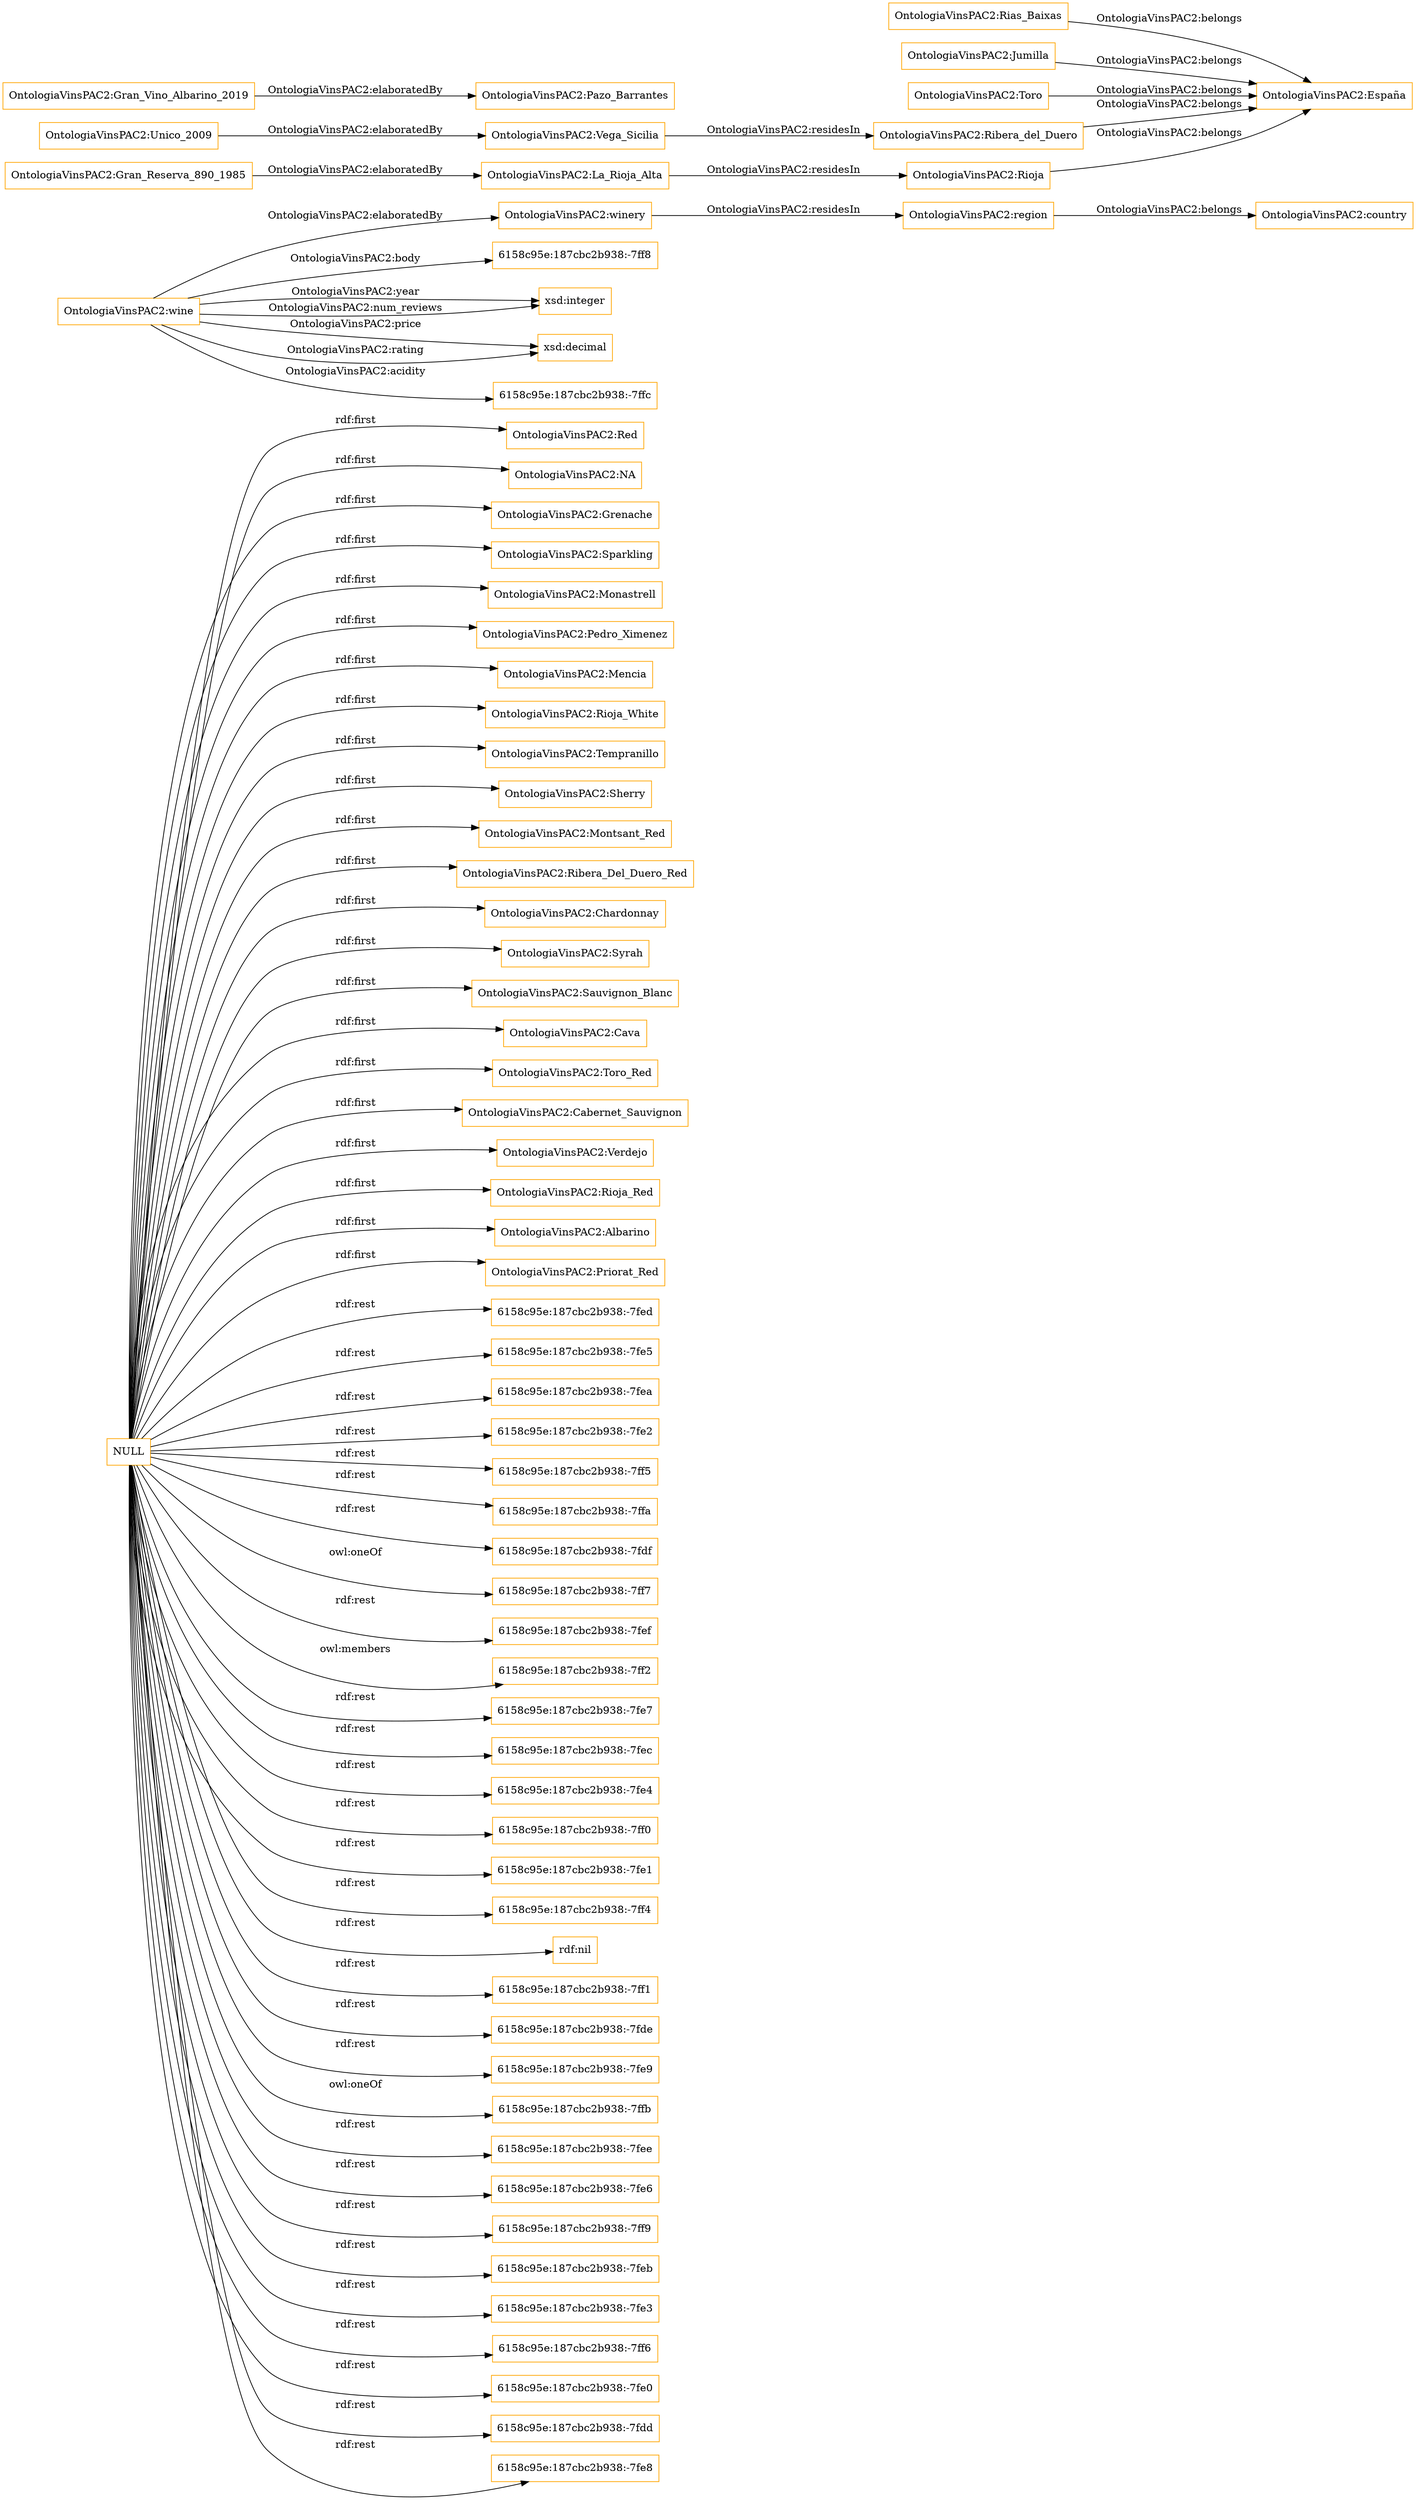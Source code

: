 digraph ar2dtool_diagram { 
rankdir=LR;
size="1501"
node [shape = rectangle, color="orange"]; "OntologiaVinsPAC2:Red" "OntologiaVinsPAC2:NA" "OntologiaVinsPAC2:Grenache" "OntologiaVinsPAC2:country" "OntologiaVinsPAC2:Sparkling" "OntologiaVinsPAC2:Monastrell" "OntologiaVinsPAC2:Pedro_Ximenez" "OntologiaVinsPAC2:Mencia" "OntologiaVinsPAC2:Rioja_White" "OntologiaVinsPAC2:Tempranillo" "OntologiaVinsPAC2:Sherry" "OntologiaVinsPAC2:Montsant_Red" "OntologiaVinsPAC2:Ribera_Del_Duero_Red" "OntologiaVinsPAC2:Chardonnay" "OntologiaVinsPAC2:Syrah" "OntologiaVinsPAC2:region" "OntologiaVinsPAC2:Sauvignon_Blanc" "OntologiaVinsPAC2:Cava" "OntologiaVinsPAC2:Toro_Red" "OntologiaVinsPAC2:Cabernet_Sauvignon" "OntologiaVinsPAC2:Verdejo" "OntologiaVinsPAC2:wine" "OntologiaVinsPAC2:Rioja_Red" "OntologiaVinsPAC2:Albarino" "OntologiaVinsPAC2:Priorat_Red" "OntologiaVinsPAC2:winery" ; /*classes style*/
	"NULL" -> "6158c95e:187cbc2b938:-7fed" [ label = "rdf:rest" ];
	"NULL" -> "OntologiaVinsPAC2:Grenache" [ label = "rdf:first" ];
	"NULL" -> "6158c95e:187cbc2b938:-7fe5" [ label = "rdf:rest" ];
	"NULL" -> "6158c95e:187cbc2b938:-7fea" [ label = "rdf:rest" ];
	"NULL" -> "6158c95e:187cbc2b938:-7fe2" [ label = "rdf:rest" ];
	"NULL" -> "6158c95e:187cbc2b938:-7ff5" [ label = "rdf:rest" ];
	"NULL" -> "OntologiaVinsPAC2:Cava" [ label = "rdf:first" ];
	"NULL" -> "6158c95e:187cbc2b938:-7ffa" [ label = "rdf:rest" ];
	"NULL" -> "OntologiaVinsPAC2:Verdejo" [ label = "rdf:first" ];
	"NULL" -> "6158c95e:187cbc2b938:-7fdf" [ label = "rdf:rest" ];
	"NULL" -> "6158c95e:187cbc2b938:-7ff7" [ label = "owl:oneOf" ];
	"NULL" -> "OntologiaVinsPAC2:Albarino" [ label = "rdf:first" ];
	"NULL" -> "OntologiaVinsPAC2:Cabernet_Sauvignon" [ label = "rdf:first" ];
	"NULL" -> "OntologiaVinsPAC2:Syrah" [ label = "rdf:first" ];
	"NULL" -> "6158c95e:187cbc2b938:-7fef" [ label = "rdf:rest" ];
	"NULL" -> "6158c95e:187cbc2b938:-7ff2" [ label = "owl:members" ];
	"NULL" -> "6158c95e:187cbc2b938:-7fe7" [ label = "rdf:rest" ];
	"NULL" -> "6158c95e:187cbc2b938:-7fec" [ label = "rdf:rest" ];
	"NULL" -> "OntologiaVinsPAC2:Sauvignon_Blanc" [ label = "rdf:first" ];
	"NULL" -> "6158c95e:187cbc2b938:-7fe4" [ label = "rdf:rest" ];
	"NULL" -> "OntologiaVinsPAC2:Toro_Red" [ label = "rdf:first" ];
	"NULL" -> "6158c95e:187cbc2b938:-7ff0" [ label = "rdf:rest" ];
	"NULL" -> "6158c95e:187cbc2b938:-7fe1" [ label = "rdf:rest" ];
	"NULL" -> "OntologiaVinsPAC2:Red" [ label = "rdf:first" ];
	"NULL" -> "6158c95e:187cbc2b938:-7ff4" [ label = "rdf:rest" ];
	"NULL" -> "rdf:nil" [ label = "rdf:rest" ];
	"NULL" -> "6158c95e:187cbc2b938:-7ff1" [ label = "rdf:rest" ];
	"NULL" -> "OntologiaVinsPAC2:Chardonnay" [ label = "rdf:first" ];
	"NULL" -> "6158c95e:187cbc2b938:-7fde" [ label = "rdf:rest" ];
	"NULL" -> "OntologiaVinsPAC2:Ribera_Del_Duero_Red" [ label = "rdf:first" ];
	"NULL" -> "OntologiaVinsPAC2:Priorat_Red" [ label = "rdf:first" ];
	"NULL" -> "OntologiaVinsPAC2:Sparkling" [ label = "rdf:first" ];
	"NULL" -> "6158c95e:187cbc2b938:-7fe9" [ label = "rdf:rest" ];
	"NULL" -> "OntologiaVinsPAC2:Rioja_Red" [ label = "rdf:first" ];
	"NULL" -> "6158c95e:187cbc2b938:-7ffb" [ label = "owl:oneOf" ];
	"NULL" -> "OntologiaVinsPAC2:Pedro_Ximenez" [ label = "rdf:first" ];
	"NULL" -> "OntologiaVinsPAC2:NA" [ label = "rdf:first" ];
	"NULL" -> "6158c95e:187cbc2b938:-7fee" [ label = "rdf:rest" ];
	"NULL" -> "6158c95e:187cbc2b938:-7fe6" [ label = "rdf:rest" ];
	"NULL" -> "6158c95e:187cbc2b938:-7ff9" [ label = "rdf:rest" ];
	"NULL" -> "OntologiaVinsPAC2:Montsant_Red" [ label = "rdf:first" ];
	"NULL" -> "6158c95e:187cbc2b938:-7feb" [ label = "rdf:rest" ];
	"NULL" -> "6158c95e:187cbc2b938:-7fe3" [ label = "rdf:rest" ];
	"NULL" -> "6158c95e:187cbc2b938:-7ff6" [ label = "rdf:rest" ];
	"NULL" -> "6158c95e:187cbc2b938:-7fe0" [ label = "rdf:rest" ];
	"NULL" -> "OntologiaVinsPAC2:Tempranillo" [ label = "rdf:first" ];
	"NULL" -> "6158c95e:187cbc2b938:-7fdd" [ label = "rdf:rest" ];
	"NULL" -> "OntologiaVinsPAC2:Mencia" [ label = "rdf:first" ];
	"NULL" -> "OntologiaVinsPAC2:Rioja_White" [ label = "rdf:first" ];
	"NULL" -> "OntologiaVinsPAC2:Monastrell" [ label = "rdf:first" ];
	"NULL" -> "OntologiaVinsPAC2:Sherry" [ label = "rdf:first" ];
	"NULL" -> "6158c95e:187cbc2b938:-7fe8" [ label = "rdf:rest" ];
	"OntologiaVinsPAC2:La_Rioja_Alta" -> "OntologiaVinsPAC2:Rioja" [ label = "OntologiaVinsPAC2:residesIn" ];
	"OntologiaVinsPAC2:Rias_Baixas" -> "OntologiaVinsPAC2:España" [ label = "OntologiaVinsPAC2:belongs" ];
	"OntologiaVinsPAC2:Rioja" -> "OntologiaVinsPAC2:España" [ label = "OntologiaVinsPAC2:belongs" ];
	"OntologiaVinsPAC2:Unico_2009" -> "OntologiaVinsPAC2:Vega_Sicilia" [ label = "OntologiaVinsPAC2:elaboratedBy" ];
	"OntologiaVinsPAC2:Jumilla" -> "OntologiaVinsPAC2:España" [ label = "OntologiaVinsPAC2:belongs" ];
	"OntologiaVinsPAC2:Toro" -> "OntologiaVinsPAC2:España" [ label = "OntologiaVinsPAC2:belongs" ];
	"OntologiaVinsPAC2:Ribera_del_Duero" -> "OntologiaVinsPAC2:España" [ label = "OntologiaVinsPAC2:belongs" ];
	"OntologiaVinsPAC2:Gran_Vino_Albarino_2019" -> "OntologiaVinsPAC2:Pazo_Barrantes" [ label = "OntologiaVinsPAC2:elaboratedBy" ];
	"OntologiaVinsPAC2:Vega_Sicilia" -> "OntologiaVinsPAC2:Ribera_del_Duero" [ label = "OntologiaVinsPAC2:residesIn" ];
	"OntologiaVinsPAC2:Gran_Reserva_890_1985" -> "OntologiaVinsPAC2:La_Rioja_Alta" [ label = "OntologiaVinsPAC2:elaboratedBy" ];
	"OntologiaVinsPAC2:wine" -> "6158c95e:187cbc2b938:-7ff8" [ label = "OntologiaVinsPAC2:body" ];
	"OntologiaVinsPAC2:wine" -> "xsd:integer" [ label = "OntologiaVinsPAC2:year" ];
	"OntologiaVinsPAC2:wine" -> "xsd:decimal" [ label = "OntologiaVinsPAC2:price" ];
	"OntologiaVinsPAC2:wine" -> "xsd:decimal" [ label = "OntologiaVinsPAC2:rating" ];
	"OntologiaVinsPAC2:wine" -> "6158c95e:187cbc2b938:-7ffc" [ label = "OntologiaVinsPAC2:acidity" ];
	"OntologiaVinsPAC2:region" -> "OntologiaVinsPAC2:country" [ label = "OntologiaVinsPAC2:belongs" ];
	"OntologiaVinsPAC2:wine" -> "OntologiaVinsPAC2:winery" [ label = "OntologiaVinsPAC2:elaboratedBy" ];
	"OntologiaVinsPAC2:winery" -> "OntologiaVinsPAC2:region" [ label = "OntologiaVinsPAC2:residesIn" ];
	"OntologiaVinsPAC2:wine" -> "xsd:integer" [ label = "OntologiaVinsPAC2:num_reviews" ];

}
